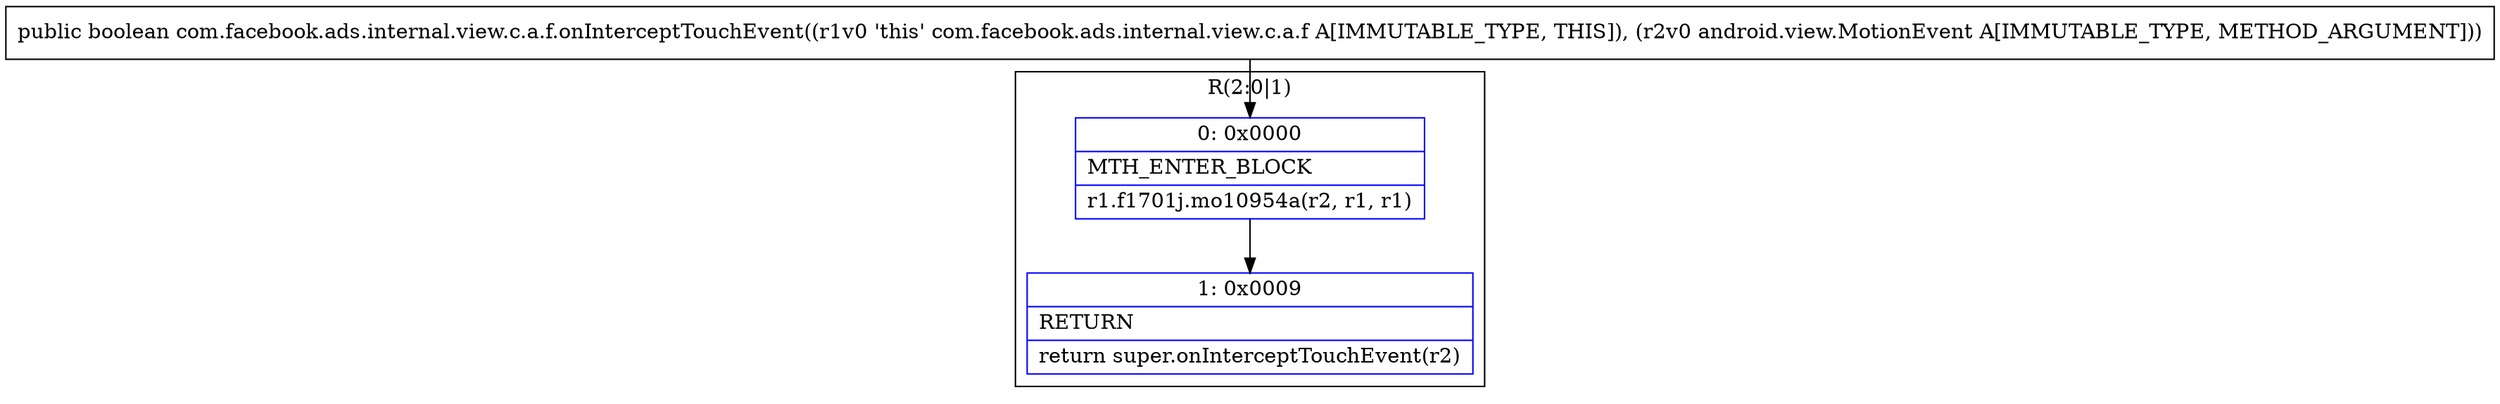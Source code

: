 digraph "CFG forcom.facebook.ads.internal.view.c.a.f.onInterceptTouchEvent(Landroid\/view\/MotionEvent;)Z" {
subgraph cluster_Region_1829341741 {
label = "R(2:0|1)";
node [shape=record,color=blue];
Node_0 [shape=record,label="{0\:\ 0x0000|MTH_ENTER_BLOCK\l|r1.f1701j.mo10954a(r2, r1, r1)\l}"];
Node_1 [shape=record,label="{1\:\ 0x0009|RETURN\l|return super.onInterceptTouchEvent(r2)\l}"];
}
MethodNode[shape=record,label="{public boolean com.facebook.ads.internal.view.c.a.f.onInterceptTouchEvent((r1v0 'this' com.facebook.ads.internal.view.c.a.f A[IMMUTABLE_TYPE, THIS]), (r2v0 android.view.MotionEvent A[IMMUTABLE_TYPE, METHOD_ARGUMENT])) }"];
MethodNode -> Node_0;
Node_0 -> Node_1;
}

